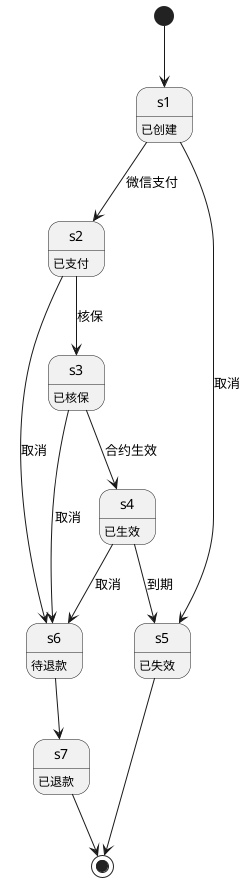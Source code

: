 @startuml
[*] --> s1
s1: 已创建
s1 --> s2 : 微信支付
s1 --> s5 : 取消
s2: 已支付
s2 --> s3 : 核保
s2 --> s6 : 取消
s3: 已核保
s3 --> s4 : 合约生效
s3 --> s6 : 取消
s4: 已生效
s4 --> s5 : 到期
s4 --> s6 : 取消
s5: 已失效
s5 --> [*]
s6: 待退款
s6 --> s7
s7: 已退款
s7 --> [*]
@enduml
